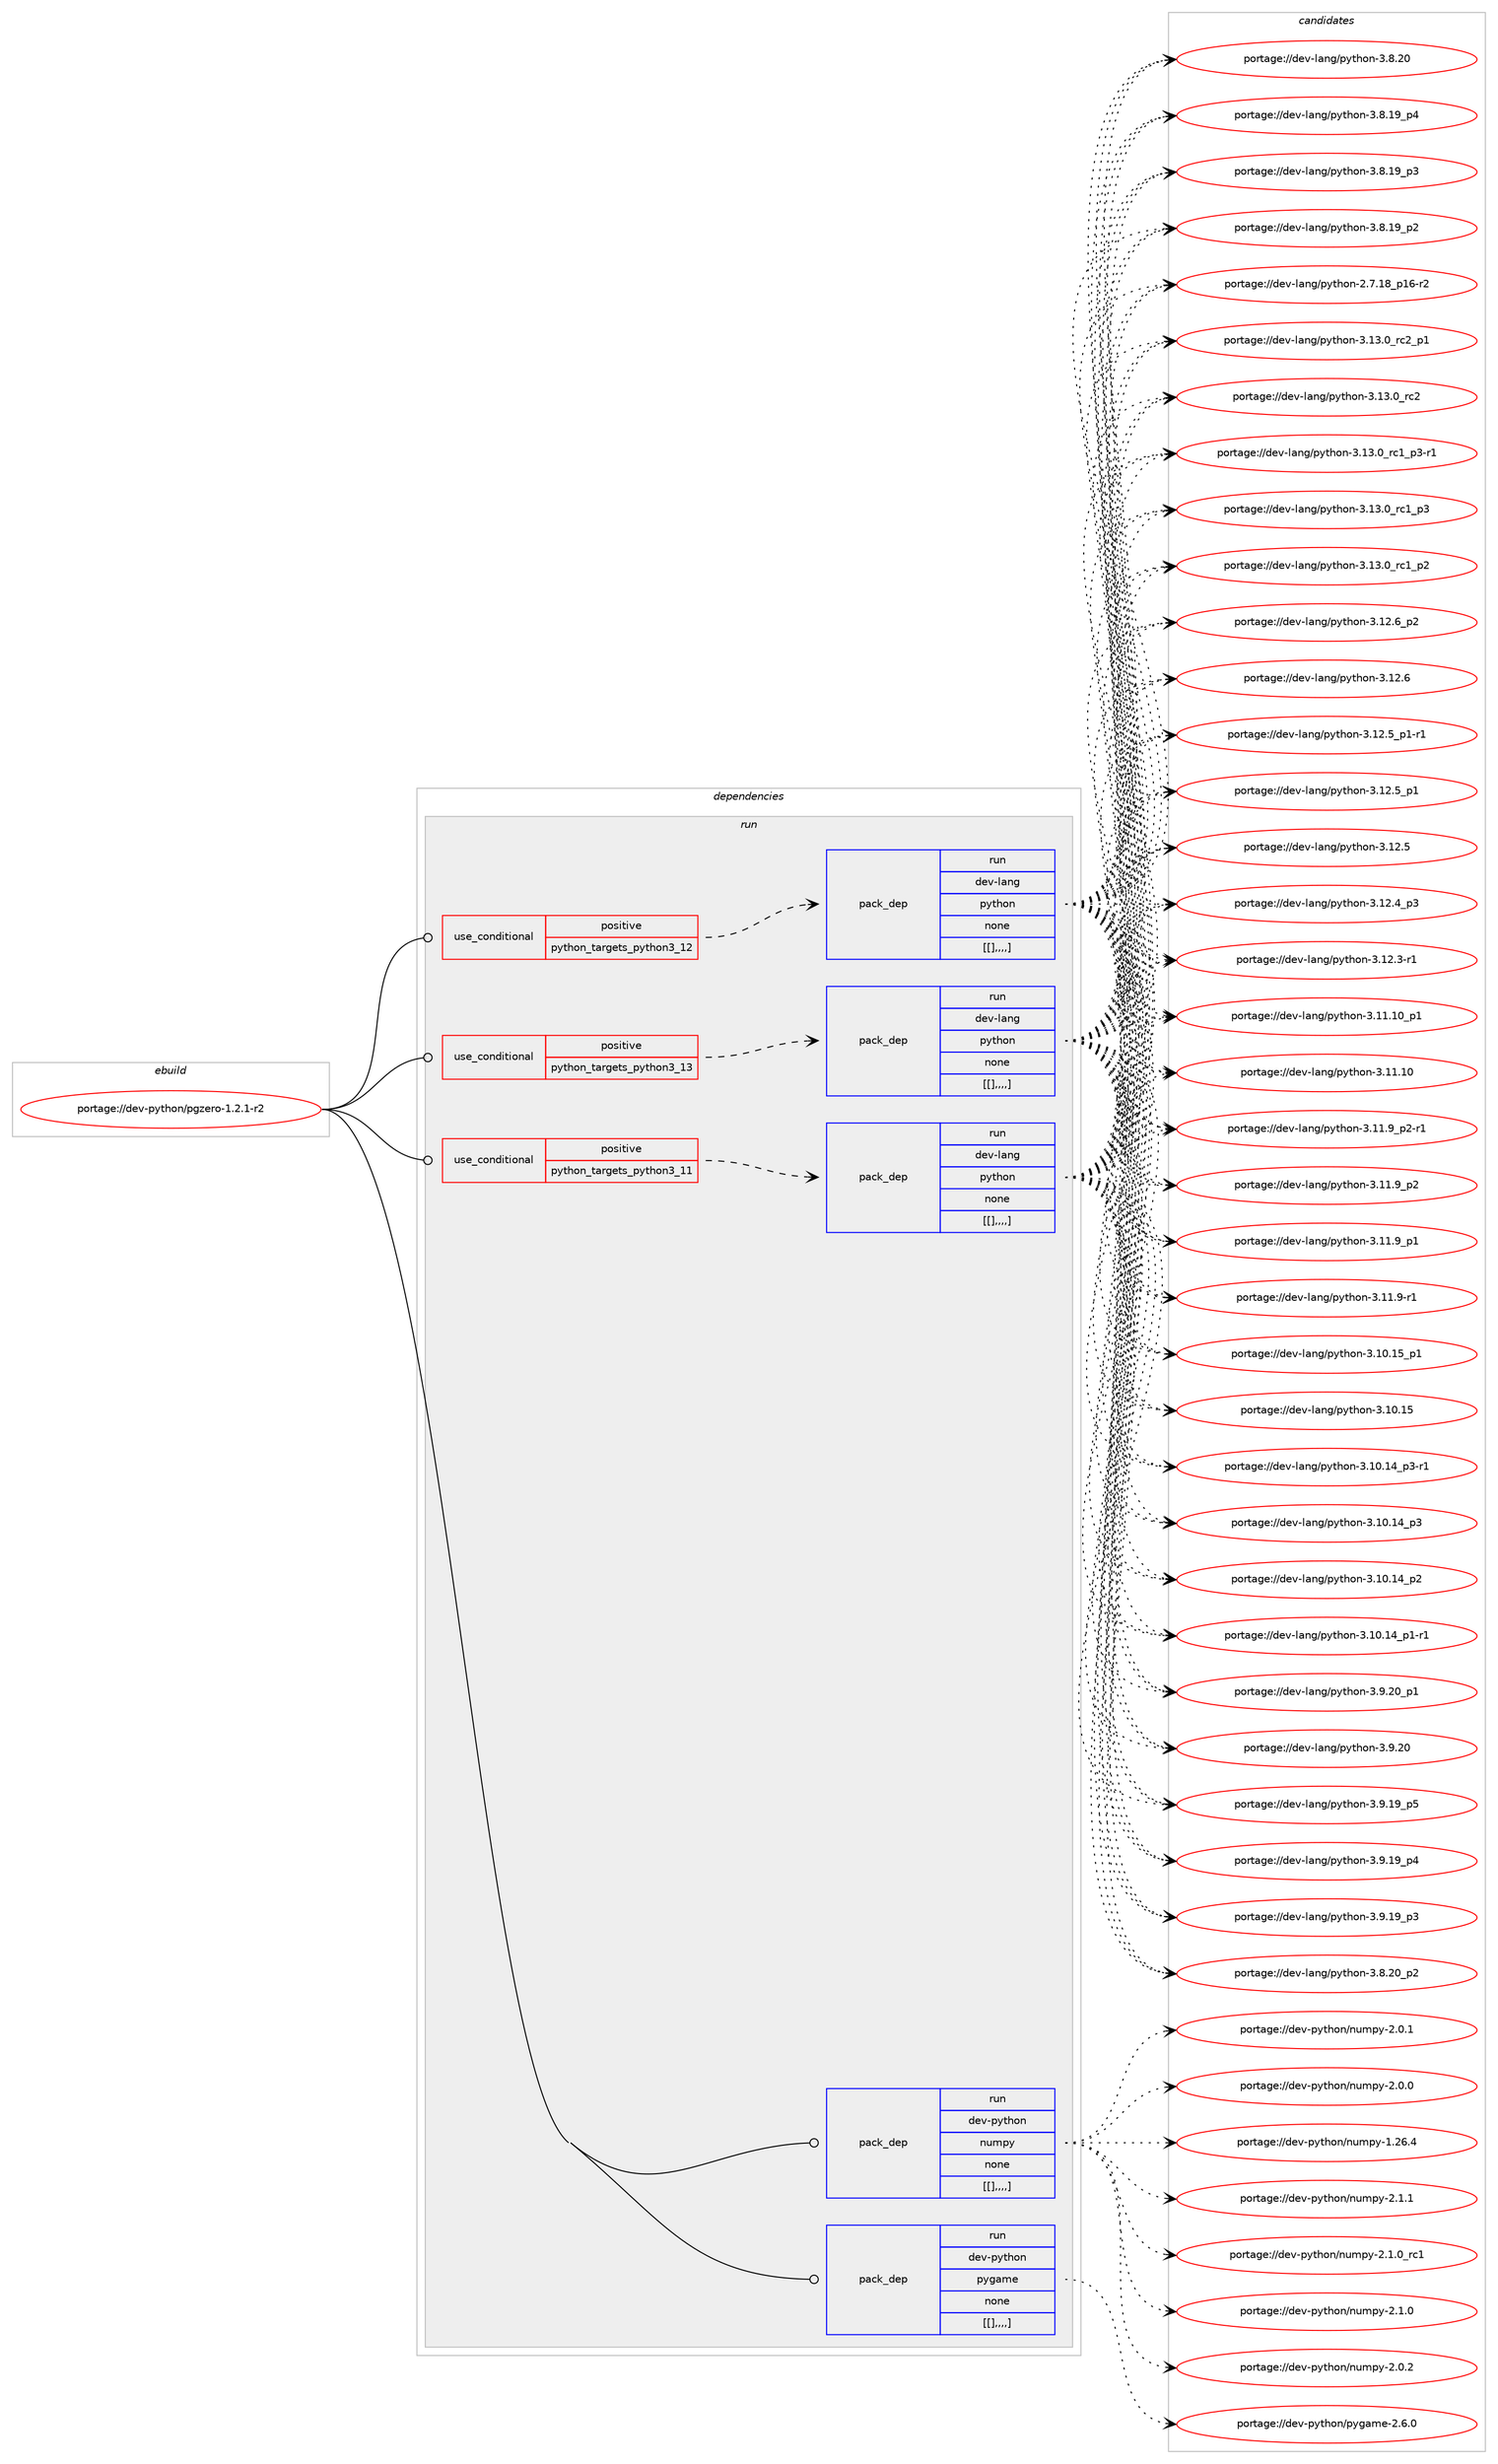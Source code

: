 digraph prolog {

# *************
# Graph options
# *************

newrank=true;
concentrate=true;
compound=true;
graph [rankdir=LR,fontname=Helvetica,fontsize=10,ranksep=1.5];#, ranksep=2.5, nodesep=0.2];
edge  [arrowhead=vee];
node  [fontname=Helvetica,fontsize=10];

# **********
# The ebuild
# **********

subgraph cluster_leftcol {
color=gray;
label=<<i>ebuild</i>>;
id [label="portage://dev-python/pgzero-1.2.1-r2", color=red, width=4, href="../dev-python/pgzero-1.2.1-r2.svg"];
}

# ****************
# The dependencies
# ****************

subgraph cluster_midcol {
color=gray;
label=<<i>dependencies</i>>;
subgraph cluster_compile {
fillcolor="#eeeeee";
style=filled;
label=<<i>compile</i>>;
}
subgraph cluster_compileandrun {
fillcolor="#eeeeee";
style=filled;
label=<<i>compile and run</i>>;
}
subgraph cluster_run {
fillcolor="#eeeeee";
style=filled;
label=<<i>run</i>>;
subgraph cond37170 {
dependency156237 [label=<<TABLE BORDER="0" CELLBORDER="1" CELLSPACING="0" CELLPADDING="4"><TR><TD ROWSPAN="3" CELLPADDING="10">use_conditional</TD></TR><TR><TD>positive</TD></TR><TR><TD>python_targets_python3_11</TD></TR></TABLE>>, shape=none, color=red];
subgraph pack117850 {
dependency156238 [label=<<TABLE BORDER="0" CELLBORDER="1" CELLSPACING="0" CELLPADDING="4" WIDTH="220"><TR><TD ROWSPAN="6" CELLPADDING="30">pack_dep</TD></TR><TR><TD WIDTH="110">run</TD></TR><TR><TD>dev-lang</TD></TR><TR><TD>python</TD></TR><TR><TD>none</TD></TR><TR><TD>[[],,,,]</TD></TR></TABLE>>, shape=none, color=blue];
}
dependency156237:e -> dependency156238:w [weight=20,style="dashed",arrowhead="vee"];
}
id:e -> dependency156237:w [weight=20,style="solid",arrowhead="odot"];
subgraph cond37171 {
dependency156239 [label=<<TABLE BORDER="0" CELLBORDER="1" CELLSPACING="0" CELLPADDING="4"><TR><TD ROWSPAN="3" CELLPADDING="10">use_conditional</TD></TR><TR><TD>positive</TD></TR><TR><TD>python_targets_python3_12</TD></TR></TABLE>>, shape=none, color=red];
subgraph pack117851 {
dependency156240 [label=<<TABLE BORDER="0" CELLBORDER="1" CELLSPACING="0" CELLPADDING="4" WIDTH="220"><TR><TD ROWSPAN="6" CELLPADDING="30">pack_dep</TD></TR><TR><TD WIDTH="110">run</TD></TR><TR><TD>dev-lang</TD></TR><TR><TD>python</TD></TR><TR><TD>none</TD></TR><TR><TD>[[],,,,]</TD></TR></TABLE>>, shape=none, color=blue];
}
dependency156239:e -> dependency156240:w [weight=20,style="dashed",arrowhead="vee"];
}
id:e -> dependency156239:w [weight=20,style="solid",arrowhead="odot"];
subgraph cond37172 {
dependency156241 [label=<<TABLE BORDER="0" CELLBORDER="1" CELLSPACING="0" CELLPADDING="4"><TR><TD ROWSPAN="3" CELLPADDING="10">use_conditional</TD></TR><TR><TD>positive</TD></TR><TR><TD>python_targets_python3_13</TD></TR></TABLE>>, shape=none, color=red];
subgraph pack117852 {
dependency156242 [label=<<TABLE BORDER="0" CELLBORDER="1" CELLSPACING="0" CELLPADDING="4" WIDTH="220"><TR><TD ROWSPAN="6" CELLPADDING="30">pack_dep</TD></TR><TR><TD WIDTH="110">run</TD></TR><TR><TD>dev-lang</TD></TR><TR><TD>python</TD></TR><TR><TD>none</TD></TR><TR><TD>[[],,,,]</TD></TR></TABLE>>, shape=none, color=blue];
}
dependency156241:e -> dependency156242:w [weight=20,style="dashed",arrowhead="vee"];
}
id:e -> dependency156241:w [weight=20,style="solid",arrowhead="odot"];
subgraph pack117853 {
dependency156243 [label=<<TABLE BORDER="0" CELLBORDER="1" CELLSPACING="0" CELLPADDING="4" WIDTH="220"><TR><TD ROWSPAN="6" CELLPADDING="30">pack_dep</TD></TR><TR><TD WIDTH="110">run</TD></TR><TR><TD>dev-python</TD></TR><TR><TD>numpy</TD></TR><TR><TD>none</TD></TR><TR><TD>[[],,,,]</TD></TR></TABLE>>, shape=none, color=blue];
}
id:e -> dependency156243:w [weight=20,style="solid",arrowhead="odot"];
subgraph pack117854 {
dependency156244 [label=<<TABLE BORDER="0" CELLBORDER="1" CELLSPACING="0" CELLPADDING="4" WIDTH="220"><TR><TD ROWSPAN="6" CELLPADDING="30">pack_dep</TD></TR><TR><TD WIDTH="110">run</TD></TR><TR><TD>dev-python</TD></TR><TR><TD>pygame</TD></TR><TR><TD>none</TD></TR><TR><TD>[[],,,,]</TD></TR></TABLE>>, shape=none, color=blue];
}
id:e -> dependency156244:w [weight=20,style="solid",arrowhead="odot"];
}
}

# **************
# The candidates
# **************

subgraph cluster_choices {
rank=same;
color=gray;
label=<<i>candidates</i>>;

subgraph choice117850 {
color=black;
nodesep=1;
choice100101118451089711010347112121116104111110455146495146489511499509511249 [label="portage://dev-lang/python-3.13.0_rc2_p1", color=red, width=4,href="../dev-lang/python-3.13.0_rc2_p1.svg"];
choice10010111845108971101034711212111610411111045514649514648951149950 [label="portage://dev-lang/python-3.13.0_rc2", color=red, width=4,href="../dev-lang/python-3.13.0_rc2.svg"];
choice1001011184510897110103471121211161041111104551464951464895114994995112514511449 [label="portage://dev-lang/python-3.13.0_rc1_p3-r1", color=red, width=4,href="../dev-lang/python-3.13.0_rc1_p3-r1.svg"];
choice100101118451089711010347112121116104111110455146495146489511499499511251 [label="portage://dev-lang/python-3.13.0_rc1_p3", color=red, width=4,href="../dev-lang/python-3.13.0_rc1_p3.svg"];
choice100101118451089711010347112121116104111110455146495146489511499499511250 [label="portage://dev-lang/python-3.13.0_rc1_p2", color=red, width=4,href="../dev-lang/python-3.13.0_rc1_p2.svg"];
choice100101118451089711010347112121116104111110455146495046549511250 [label="portage://dev-lang/python-3.12.6_p2", color=red, width=4,href="../dev-lang/python-3.12.6_p2.svg"];
choice10010111845108971101034711212111610411111045514649504654 [label="portage://dev-lang/python-3.12.6", color=red, width=4,href="../dev-lang/python-3.12.6.svg"];
choice1001011184510897110103471121211161041111104551464950465395112494511449 [label="portage://dev-lang/python-3.12.5_p1-r1", color=red, width=4,href="../dev-lang/python-3.12.5_p1-r1.svg"];
choice100101118451089711010347112121116104111110455146495046539511249 [label="portage://dev-lang/python-3.12.5_p1", color=red, width=4,href="../dev-lang/python-3.12.5_p1.svg"];
choice10010111845108971101034711212111610411111045514649504653 [label="portage://dev-lang/python-3.12.5", color=red, width=4,href="../dev-lang/python-3.12.5.svg"];
choice100101118451089711010347112121116104111110455146495046529511251 [label="portage://dev-lang/python-3.12.4_p3", color=red, width=4,href="../dev-lang/python-3.12.4_p3.svg"];
choice100101118451089711010347112121116104111110455146495046514511449 [label="portage://dev-lang/python-3.12.3-r1", color=red, width=4,href="../dev-lang/python-3.12.3-r1.svg"];
choice10010111845108971101034711212111610411111045514649494649489511249 [label="portage://dev-lang/python-3.11.10_p1", color=red, width=4,href="../dev-lang/python-3.11.10_p1.svg"];
choice1001011184510897110103471121211161041111104551464949464948 [label="portage://dev-lang/python-3.11.10", color=red, width=4,href="../dev-lang/python-3.11.10.svg"];
choice1001011184510897110103471121211161041111104551464949465795112504511449 [label="portage://dev-lang/python-3.11.9_p2-r1", color=red, width=4,href="../dev-lang/python-3.11.9_p2-r1.svg"];
choice100101118451089711010347112121116104111110455146494946579511250 [label="portage://dev-lang/python-3.11.9_p2", color=red, width=4,href="../dev-lang/python-3.11.9_p2.svg"];
choice100101118451089711010347112121116104111110455146494946579511249 [label="portage://dev-lang/python-3.11.9_p1", color=red, width=4,href="../dev-lang/python-3.11.9_p1.svg"];
choice100101118451089711010347112121116104111110455146494946574511449 [label="portage://dev-lang/python-3.11.9-r1", color=red, width=4,href="../dev-lang/python-3.11.9-r1.svg"];
choice10010111845108971101034711212111610411111045514649484649539511249 [label="portage://dev-lang/python-3.10.15_p1", color=red, width=4,href="../dev-lang/python-3.10.15_p1.svg"];
choice1001011184510897110103471121211161041111104551464948464953 [label="portage://dev-lang/python-3.10.15", color=red, width=4,href="../dev-lang/python-3.10.15.svg"];
choice100101118451089711010347112121116104111110455146494846495295112514511449 [label="portage://dev-lang/python-3.10.14_p3-r1", color=red, width=4,href="../dev-lang/python-3.10.14_p3-r1.svg"];
choice10010111845108971101034711212111610411111045514649484649529511251 [label="portage://dev-lang/python-3.10.14_p3", color=red, width=4,href="../dev-lang/python-3.10.14_p3.svg"];
choice10010111845108971101034711212111610411111045514649484649529511250 [label="portage://dev-lang/python-3.10.14_p2", color=red, width=4,href="../dev-lang/python-3.10.14_p2.svg"];
choice100101118451089711010347112121116104111110455146494846495295112494511449 [label="portage://dev-lang/python-3.10.14_p1-r1", color=red, width=4,href="../dev-lang/python-3.10.14_p1-r1.svg"];
choice100101118451089711010347112121116104111110455146574650489511249 [label="portage://dev-lang/python-3.9.20_p1", color=red, width=4,href="../dev-lang/python-3.9.20_p1.svg"];
choice10010111845108971101034711212111610411111045514657465048 [label="portage://dev-lang/python-3.9.20", color=red, width=4,href="../dev-lang/python-3.9.20.svg"];
choice100101118451089711010347112121116104111110455146574649579511253 [label="portage://dev-lang/python-3.9.19_p5", color=red, width=4,href="../dev-lang/python-3.9.19_p5.svg"];
choice100101118451089711010347112121116104111110455146574649579511252 [label="portage://dev-lang/python-3.9.19_p4", color=red, width=4,href="../dev-lang/python-3.9.19_p4.svg"];
choice100101118451089711010347112121116104111110455146574649579511251 [label="portage://dev-lang/python-3.9.19_p3", color=red, width=4,href="../dev-lang/python-3.9.19_p3.svg"];
choice100101118451089711010347112121116104111110455146564650489511250 [label="portage://dev-lang/python-3.8.20_p2", color=red, width=4,href="../dev-lang/python-3.8.20_p2.svg"];
choice10010111845108971101034711212111610411111045514656465048 [label="portage://dev-lang/python-3.8.20", color=red, width=4,href="../dev-lang/python-3.8.20.svg"];
choice100101118451089711010347112121116104111110455146564649579511252 [label="portage://dev-lang/python-3.8.19_p4", color=red, width=4,href="../dev-lang/python-3.8.19_p4.svg"];
choice100101118451089711010347112121116104111110455146564649579511251 [label="portage://dev-lang/python-3.8.19_p3", color=red, width=4,href="../dev-lang/python-3.8.19_p3.svg"];
choice100101118451089711010347112121116104111110455146564649579511250 [label="portage://dev-lang/python-3.8.19_p2", color=red, width=4,href="../dev-lang/python-3.8.19_p2.svg"];
choice100101118451089711010347112121116104111110455046554649569511249544511450 [label="portage://dev-lang/python-2.7.18_p16-r2", color=red, width=4,href="../dev-lang/python-2.7.18_p16-r2.svg"];
dependency156238:e -> choice100101118451089711010347112121116104111110455146495146489511499509511249:w [style=dotted,weight="100"];
dependency156238:e -> choice10010111845108971101034711212111610411111045514649514648951149950:w [style=dotted,weight="100"];
dependency156238:e -> choice1001011184510897110103471121211161041111104551464951464895114994995112514511449:w [style=dotted,weight="100"];
dependency156238:e -> choice100101118451089711010347112121116104111110455146495146489511499499511251:w [style=dotted,weight="100"];
dependency156238:e -> choice100101118451089711010347112121116104111110455146495146489511499499511250:w [style=dotted,weight="100"];
dependency156238:e -> choice100101118451089711010347112121116104111110455146495046549511250:w [style=dotted,weight="100"];
dependency156238:e -> choice10010111845108971101034711212111610411111045514649504654:w [style=dotted,weight="100"];
dependency156238:e -> choice1001011184510897110103471121211161041111104551464950465395112494511449:w [style=dotted,weight="100"];
dependency156238:e -> choice100101118451089711010347112121116104111110455146495046539511249:w [style=dotted,weight="100"];
dependency156238:e -> choice10010111845108971101034711212111610411111045514649504653:w [style=dotted,weight="100"];
dependency156238:e -> choice100101118451089711010347112121116104111110455146495046529511251:w [style=dotted,weight="100"];
dependency156238:e -> choice100101118451089711010347112121116104111110455146495046514511449:w [style=dotted,weight="100"];
dependency156238:e -> choice10010111845108971101034711212111610411111045514649494649489511249:w [style=dotted,weight="100"];
dependency156238:e -> choice1001011184510897110103471121211161041111104551464949464948:w [style=dotted,weight="100"];
dependency156238:e -> choice1001011184510897110103471121211161041111104551464949465795112504511449:w [style=dotted,weight="100"];
dependency156238:e -> choice100101118451089711010347112121116104111110455146494946579511250:w [style=dotted,weight="100"];
dependency156238:e -> choice100101118451089711010347112121116104111110455146494946579511249:w [style=dotted,weight="100"];
dependency156238:e -> choice100101118451089711010347112121116104111110455146494946574511449:w [style=dotted,weight="100"];
dependency156238:e -> choice10010111845108971101034711212111610411111045514649484649539511249:w [style=dotted,weight="100"];
dependency156238:e -> choice1001011184510897110103471121211161041111104551464948464953:w [style=dotted,weight="100"];
dependency156238:e -> choice100101118451089711010347112121116104111110455146494846495295112514511449:w [style=dotted,weight="100"];
dependency156238:e -> choice10010111845108971101034711212111610411111045514649484649529511251:w [style=dotted,weight="100"];
dependency156238:e -> choice10010111845108971101034711212111610411111045514649484649529511250:w [style=dotted,weight="100"];
dependency156238:e -> choice100101118451089711010347112121116104111110455146494846495295112494511449:w [style=dotted,weight="100"];
dependency156238:e -> choice100101118451089711010347112121116104111110455146574650489511249:w [style=dotted,weight="100"];
dependency156238:e -> choice10010111845108971101034711212111610411111045514657465048:w [style=dotted,weight="100"];
dependency156238:e -> choice100101118451089711010347112121116104111110455146574649579511253:w [style=dotted,weight="100"];
dependency156238:e -> choice100101118451089711010347112121116104111110455146574649579511252:w [style=dotted,weight="100"];
dependency156238:e -> choice100101118451089711010347112121116104111110455146574649579511251:w [style=dotted,weight="100"];
dependency156238:e -> choice100101118451089711010347112121116104111110455146564650489511250:w [style=dotted,weight="100"];
dependency156238:e -> choice10010111845108971101034711212111610411111045514656465048:w [style=dotted,weight="100"];
dependency156238:e -> choice100101118451089711010347112121116104111110455146564649579511252:w [style=dotted,weight="100"];
dependency156238:e -> choice100101118451089711010347112121116104111110455146564649579511251:w [style=dotted,weight="100"];
dependency156238:e -> choice100101118451089711010347112121116104111110455146564649579511250:w [style=dotted,weight="100"];
dependency156238:e -> choice100101118451089711010347112121116104111110455046554649569511249544511450:w [style=dotted,weight="100"];
}
subgraph choice117851 {
color=black;
nodesep=1;
choice100101118451089711010347112121116104111110455146495146489511499509511249 [label="portage://dev-lang/python-3.13.0_rc2_p1", color=red, width=4,href="../dev-lang/python-3.13.0_rc2_p1.svg"];
choice10010111845108971101034711212111610411111045514649514648951149950 [label="portage://dev-lang/python-3.13.0_rc2", color=red, width=4,href="../dev-lang/python-3.13.0_rc2.svg"];
choice1001011184510897110103471121211161041111104551464951464895114994995112514511449 [label="portage://dev-lang/python-3.13.0_rc1_p3-r1", color=red, width=4,href="../dev-lang/python-3.13.0_rc1_p3-r1.svg"];
choice100101118451089711010347112121116104111110455146495146489511499499511251 [label="portage://dev-lang/python-3.13.0_rc1_p3", color=red, width=4,href="../dev-lang/python-3.13.0_rc1_p3.svg"];
choice100101118451089711010347112121116104111110455146495146489511499499511250 [label="portage://dev-lang/python-3.13.0_rc1_p2", color=red, width=4,href="../dev-lang/python-3.13.0_rc1_p2.svg"];
choice100101118451089711010347112121116104111110455146495046549511250 [label="portage://dev-lang/python-3.12.6_p2", color=red, width=4,href="../dev-lang/python-3.12.6_p2.svg"];
choice10010111845108971101034711212111610411111045514649504654 [label="portage://dev-lang/python-3.12.6", color=red, width=4,href="../dev-lang/python-3.12.6.svg"];
choice1001011184510897110103471121211161041111104551464950465395112494511449 [label="portage://dev-lang/python-3.12.5_p1-r1", color=red, width=4,href="../dev-lang/python-3.12.5_p1-r1.svg"];
choice100101118451089711010347112121116104111110455146495046539511249 [label="portage://dev-lang/python-3.12.5_p1", color=red, width=4,href="../dev-lang/python-3.12.5_p1.svg"];
choice10010111845108971101034711212111610411111045514649504653 [label="portage://dev-lang/python-3.12.5", color=red, width=4,href="../dev-lang/python-3.12.5.svg"];
choice100101118451089711010347112121116104111110455146495046529511251 [label="portage://dev-lang/python-3.12.4_p3", color=red, width=4,href="../dev-lang/python-3.12.4_p3.svg"];
choice100101118451089711010347112121116104111110455146495046514511449 [label="portage://dev-lang/python-3.12.3-r1", color=red, width=4,href="../dev-lang/python-3.12.3-r1.svg"];
choice10010111845108971101034711212111610411111045514649494649489511249 [label="portage://dev-lang/python-3.11.10_p1", color=red, width=4,href="../dev-lang/python-3.11.10_p1.svg"];
choice1001011184510897110103471121211161041111104551464949464948 [label="portage://dev-lang/python-3.11.10", color=red, width=4,href="../dev-lang/python-3.11.10.svg"];
choice1001011184510897110103471121211161041111104551464949465795112504511449 [label="portage://dev-lang/python-3.11.9_p2-r1", color=red, width=4,href="../dev-lang/python-3.11.9_p2-r1.svg"];
choice100101118451089711010347112121116104111110455146494946579511250 [label="portage://dev-lang/python-3.11.9_p2", color=red, width=4,href="../dev-lang/python-3.11.9_p2.svg"];
choice100101118451089711010347112121116104111110455146494946579511249 [label="portage://dev-lang/python-3.11.9_p1", color=red, width=4,href="../dev-lang/python-3.11.9_p1.svg"];
choice100101118451089711010347112121116104111110455146494946574511449 [label="portage://dev-lang/python-3.11.9-r1", color=red, width=4,href="../dev-lang/python-3.11.9-r1.svg"];
choice10010111845108971101034711212111610411111045514649484649539511249 [label="portage://dev-lang/python-3.10.15_p1", color=red, width=4,href="../dev-lang/python-3.10.15_p1.svg"];
choice1001011184510897110103471121211161041111104551464948464953 [label="portage://dev-lang/python-3.10.15", color=red, width=4,href="../dev-lang/python-3.10.15.svg"];
choice100101118451089711010347112121116104111110455146494846495295112514511449 [label="portage://dev-lang/python-3.10.14_p3-r1", color=red, width=4,href="../dev-lang/python-3.10.14_p3-r1.svg"];
choice10010111845108971101034711212111610411111045514649484649529511251 [label="portage://dev-lang/python-3.10.14_p3", color=red, width=4,href="../dev-lang/python-3.10.14_p3.svg"];
choice10010111845108971101034711212111610411111045514649484649529511250 [label="portage://dev-lang/python-3.10.14_p2", color=red, width=4,href="../dev-lang/python-3.10.14_p2.svg"];
choice100101118451089711010347112121116104111110455146494846495295112494511449 [label="portage://dev-lang/python-3.10.14_p1-r1", color=red, width=4,href="../dev-lang/python-3.10.14_p1-r1.svg"];
choice100101118451089711010347112121116104111110455146574650489511249 [label="portage://dev-lang/python-3.9.20_p1", color=red, width=4,href="../dev-lang/python-3.9.20_p1.svg"];
choice10010111845108971101034711212111610411111045514657465048 [label="portage://dev-lang/python-3.9.20", color=red, width=4,href="../dev-lang/python-3.9.20.svg"];
choice100101118451089711010347112121116104111110455146574649579511253 [label="portage://dev-lang/python-3.9.19_p5", color=red, width=4,href="../dev-lang/python-3.9.19_p5.svg"];
choice100101118451089711010347112121116104111110455146574649579511252 [label="portage://dev-lang/python-3.9.19_p4", color=red, width=4,href="../dev-lang/python-3.9.19_p4.svg"];
choice100101118451089711010347112121116104111110455146574649579511251 [label="portage://dev-lang/python-3.9.19_p3", color=red, width=4,href="../dev-lang/python-3.9.19_p3.svg"];
choice100101118451089711010347112121116104111110455146564650489511250 [label="portage://dev-lang/python-3.8.20_p2", color=red, width=4,href="../dev-lang/python-3.8.20_p2.svg"];
choice10010111845108971101034711212111610411111045514656465048 [label="portage://dev-lang/python-3.8.20", color=red, width=4,href="../dev-lang/python-3.8.20.svg"];
choice100101118451089711010347112121116104111110455146564649579511252 [label="portage://dev-lang/python-3.8.19_p4", color=red, width=4,href="../dev-lang/python-3.8.19_p4.svg"];
choice100101118451089711010347112121116104111110455146564649579511251 [label="portage://dev-lang/python-3.8.19_p3", color=red, width=4,href="../dev-lang/python-3.8.19_p3.svg"];
choice100101118451089711010347112121116104111110455146564649579511250 [label="portage://dev-lang/python-3.8.19_p2", color=red, width=4,href="../dev-lang/python-3.8.19_p2.svg"];
choice100101118451089711010347112121116104111110455046554649569511249544511450 [label="portage://dev-lang/python-2.7.18_p16-r2", color=red, width=4,href="../dev-lang/python-2.7.18_p16-r2.svg"];
dependency156240:e -> choice100101118451089711010347112121116104111110455146495146489511499509511249:w [style=dotted,weight="100"];
dependency156240:e -> choice10010111845108971101034711212111610411111045514649514648951149950:w [style=dotted,weight="100"];
dependency156240:e -> choice1001011184510897110103471121211161041111104551464951464895114994995112514511449:w [style=dotted,weight="100"];
dependency156240:e -> choice100101118451089711010347112121116104111110455146495146489511499499511251:w [style=dotted,weight="100"];
dependency156240:e -> choice100101118451089711010347112121116104111110455146495146489511499499511250:w [style=dotted,weight="100"];
dependency156240:e -> choice100101118451089711010347112121116104111110455146495046549511250:w [style=dotted,weight="100"];
dependency156240:e -> choice10010111845108971101034711212111610411111045514649504654:w [style=dotted,weight="100"];
dependency156240:e -> choice1001011184510897110103471121211161041111104551464950465395112494511449:w [style=dotted,weight="100"];
dependency156240:e -> choice100101118451089711010347112121116104111110455146495046539511249:w [style=dotted,weight="100"];
dependency156240:e -> choice10010111845108971101034711212111610411111045514649504653:w [style=dotted,weight="100"];
dependency156240:e -> choice100101118451089711010347112121116104111110455146495046529511251:w [style=dotted,weight="100"];
dependency156240:e -> choice100101118451089711010347112121116104111110455146495046514511449:w [style=dotted,weight="100"];
dependency156240:e -> choice10010111845108971101034711212111610411111045514649494649489511249:w [style=dotted,weight="100"];
dependency156240:e -> choice1001011184510897110103471121211161041111104551464949464948:w [style=dotted,weight="100"];
dependency156240:e -> choice1001011184510897110103471121211161041111104551464949465795112504511449:w [style=dotted,weight="100"];
dependency156240:e -> choice100101118451089711010347112121116104111110455146494946579511250:w [style=dotted,weight="100"];
dependency156240:e -> choice100101118451089711010347112121116104111110455146494946579511249:w [style=dotted,weight="100"];
dependency156240:e -> choice100101118451089711010347112121116104111110455146494946574511449:w [style=dotted,weight="100"];
dependency156240:e -> choice10010111845108971101034711212111610411111045514649484649539511249:w [style=dotted,weight="100"];
dependency156240:e -> choice1001011184510897110103471121211161041111104551464948464953:w [style=dotted,weight="100"];
dependency156240:e -> choice100101118451089711010347112121116104111110455146494846495295112514511449:w [style=dotted,weight="100"];
dependency156240:e -> choice10010111845108971101034711212111610411111045514649484649529511251:w [style=dotted,weight="100"];
dependency156240:e -> choice10010111845108971101034711212111610411111045514649484649529511250:w [style=dotted,weight="100"];
dependency156240:e -> choice100101118451089711010347112121116104111110455146494846495295112494511449:w [style=dotted,weight="100"];
dependency156240:e -> choice100101118451089711010347112121116104111110455146574650489511249:w [style=dotted,weight="100"];
dependency156240:e -> choice10010111845108971101034711212111610411111045514657465048:w [style=dotted,weight="100"];
dependency156240:e -> choice100101118451089711010347112121116104111110455146574649579511253:w [style=dotted,weight="100"];
dependency156240:e -> choice100101118451089711010347112121116104111110455146574649579511252:w [style=dotted,weight="100"];
dependency156240:e -> choice100101118451089711010347112121116104111110455146574649579511251:w [style=dotted,weight="100"];
dependency156240:e -> choice100101118451089711010347112121116104111110455146564650489511250:w [style=dotted,weight="100"];
dependency156240:e -> choice10010111845108971101034711212111610411111045514656465048:w [style=dotted,weight="100"];
dependency156240:e -> choice100101118451089711010347112121116104111110455146564649579511252:w [style=dotted,weight="100"];
dependency156240:e -> choice100101118451089711010347112121116104111110455146564649579511251:w [style=dotted,weight="100"];
dependency156240:e -> choice100101118451089711010347112121116104111110455146564649579511250:w [style=dotted,weight="100"];
dependency156240:e -> choice100101118451089711010347112121116104111110455046554649569511249544511450:w [style=dotted,weight="100"];
}
subgraph choice117852 {
color=black;
nodesep=1;
choice100101118451089711010347112121116104111110455146495146489511499509511249 [label="portage://dev-lang/python-3.13.0_rc2_p1", color=red, width=4,href="../dev-lang/python-3.13.0_rc2_p1.svg"];
choice10010111845108971101034711212111610411111045514649514648951149950 [label="portage://dev-lang/python-3.13.0_rc2", color=red, width=4,href="../dev-lang/python-3.13.0_rc2.svg"];
choice1001011184510897110103471121211161041111104551464951464895114994995112514511449 [label="portage://dev-lang/python-3.13.0_rc1_p3-r1", color=red, width=4,href="../dev-lang/python-3.13.0_rc1_p3-r1.svg"];
choice100101118451089711010347112121116104111110455146495146489511499499511251 [label="portage://dev-lang/python-3.13.0_rc1_p3", color=red, width=4,href="../dev-lang/python-3.13.0_rc1_p3.svg"];
choice100101118451089711010347112121116104111110455146495146489511499499511250 [label="portage://dev-lang/python-3.13.0_rc1_p2", color=red, width=4,href="../dev-lang/python-3.13.0_rc1_p2.svg"];
choice100101118451089711010347112121116104111110455146495046549511250 [label="portage://dev-lang/python-3.12.6_p2", color=red, width=4,href="../dev-lang/python-3.12.6_p2.svg"];
choice10010111845108971101034711212111610411111045514649504654 [label="portage://dev-lang/python-3.12.6", color=red, width=4,href="../dev-lang/python-3.12.6.svg"];
choice1001011184510897110103471121211161041111104551464950465395112494511449 [label="portage://dev-lang/python-3.12.5_p1-r1", color=red, width=4,href="../dev-lang/python-3.12.5_p1-r1.svg"];
choice100101118451089711010347112121116104111110455146495046539511249 [label="portage://dev-lang/python-3.12.5_p1", color=red, width=4,href="../dev-lang/python-3.12.5_p1.svg"];
choice10010111845108971101034711212111610411111045514649504653 [label="portage://dev-lang/python-3.12.5", color=red, width=4,href="../dev-lang/python-3.12.5.svg"];
choice100101118451089711010347112121116104111110455146495046529511251 [label="portage://dev-lang/python-3.12.4_p3", color=red, width=4,href="../dev-lang/python-3.12.4_p3.svg"];
choice100101118451089711010347112121116104111110455146495046514511449 [label="portage://dev-lang/python-3.12.3-r1", color=red, width=4,href="../dev-lang/python-3.12.3-r1.svg"];
choice10010111845108971101034711212111610411111045514649494649489511249 [label="portage://dev-lang/python-3.11.10_p1", color=red, width=4,href="../dev-lang/python-3.11.10_p1.svg"];
choice1001011184510897110103471121211161041111104551464949464948 [label="portage://dev-lang/python-3.11.10", color=red, width=4,href="../dev-lang/python-3.11.10.svg"];
choice1001011184510897110103471121211161041111104551464949465795112504511449 [label="portage://dev-lang/python-3.11.9_p2-r1", color=red, width=4,href="../dev-lang/python-3.11.9_p2-r1.svg"];
choice100101118451089711010347112121116104111110455146494946579511250 [label="portage://dev-lang/python-3.11.9_p2", color=red, width=4,href="../dev-lang/python-3.11.9_p2.svg"];
choice100101118451089711010347112121116104111110455146494946579511249 [label="portage://dev-lang/python-3.11.9_p1", color=red, width=4,href="../dev-lang/python-3.11.9_p1.svg"];
choice100101118451089711010347112121116104111110455146494946574511449 [label="portage://dev-lang/python-3.11.9-r1", color=red, width=4,href="../dev-lang/python-3.11.9-r1.svg"];
choice10010111845108971101034711212111610411111045514649484649539511249 [label="portage://dev-lang/python-3.10.15_p1", color=red, width=4,href="../dev-lang/python-3.10.15_p1.svg"];
choice1001011184510897110103471121211161041111104551464948464953 [label="portage://dev-lang/python-3.10.15", color=red, width=4,href="../dev-lang/python-3.10.15.svg"];
choice100101118451089711010347112121116104111110455146494846495295112514511449 [label="portage://dev-lang/python-3.10.14_p3-r1", color=red, width=4,href="../dev-lang/python-3.10.14_p3-r1.svg"];
choice10010111845108971101034711212111610411111045514649484649529511251 [label="portage://dev-lang/python-3.10.14_p3", color=red, width=4,href="../dev-lang/python-3.10.14_p3.svg"];
choice10010111845108971101034711212111610411111045514649484649529511250 [label="portage://dev-lang/python-3.10.14_p2", color=red, width=4,href="../dev-lang/python-3.10.14_p2.svg"];
choice100101118451089711010347112121116104111110455146494846495295112494511449 [label="portage://dev-lang/python-3.10.14_p1-r1", color=red, width=4,href="../dev-lang/python-3.10.14_p1-r1.svg"];
choice100101118451089711010347112121116104111110455146574650489511249 [label="portage://dev-lang/python-3.9.20_p1", color=red, width=4,href="../dev-lang/python-3.9.20_p1.svg"];
choice10010111845108971101034711212111610411111045514657465048 [label="portage://dev-lang/python-3.9.20", color=red, width=4,href="../dev-lang/python-3.9.20.svg"];
choice100101118451089711010347112121116104111110455146574649579511253 [label="portage://dev-lang/python-3.9.19_p5", color=red, width=4,href="../dev-lang/python-3.9.19_p5.svg"];
choice100101118451089711010347112121116104111110455146574649579511252 [label="portage://dev-lang/python-3.9.19_p4", color=red, width=4,href="../dev-lang/python-3.9.19_p4.svg"];
choice100101118451089711010347112121116104111110455146574649579511251 [label="portage://dev-lang/python-3.9.19_p3", color=red, width=4,href="../dev-lang/python-3.9.19_p3.svg"];
choice100101118451089711010347112121116104111110455146564650489511250 [label="portage://dev-lang/python-3.8.20_p2", color=red, width=4,href="../dev-lang/python-3.8.20_p2.svg"];
choice10010111845108971101034711212111610411111045514656465048 [label="portage://dev-lang/python-3.8.20", color=red, width=4,href="../dev-lang/python-3.8.20.svg"];
choice100101118451089711010347112121116104111110455146564649579511252 [label="portage://dev-lang/python-3.8.19_p4", color=red, width=4,href="../dev-lang/python-3.8.19_p4.svg"];
choice100101118451089711010347112121116104111110455146564649579511251 [label="portage://dev-lang/python-3.8.19_p3", color=red, width=4,href="../dev-lang/python-3.8.19_p3.svg"];
choice100101118451089711010347112121116104111110455146564649579511250 [label="portage://dev-lang/python-3.8.19_p2", color=red, width=4,href="../dev-lang/python-3.8.19_p2.svg"];
choice100101118451089711010347112121116104111110455046554649569511249544511450 [label="portage://dev-lang/python-2.7.18_p16-r2", color=red, width=4,href="../dev-lang/python-2.7.18_p16-r2.svg"];
dependency156242:e -> choice100101118451089711010347112121116104111110455146495146489511499509511249:w [style=dotted,weight="100"];
dependency156242:e -> choice10010111845108971101034711212111610411111045514649514648951149950:w [style=dotted,weight="100"];
dependency156242:e -> choice1001011184510897110103471121211161041111104551464951464895114994995112514511449:w [style=dotted,weight="100"];
dependency156242:e -> choice100101118451089711010347112121116104111110455146495146489511499499511251:w [style=dotted,weight="100"];
dependency156242:e -> choice100101118451089711010347112121116104111110455146495146489511499499511250:w [style=dotted,weight="100"];
dependency156242:e -> choice100101118451089711010347112121116104111110455146495046549511250:w [style=dotted,weight="100"];
dependency156242:e -> choice10010111845108971101034711212111610411111045514649504654:w [style=dotted,weight="100"];
dependency156242:e -> choice1001011184510897110103471121211161041111104551464950465395112494511449:w [style=dotted,weight="100"];
dependency156242:e -> choice100101118451089711010347112121116104111110455146495046539511249:w [style=dotted,weight="100"];
dependency156242:e -> choice10010111845108971101034711212111610411111045514649504653:w [style=dotted,weight="100"];
dependency156242:e -> choice100101118451089711010347112121116104111110455146495046529511251:w [style=dotted,weight="100"];
dependency156242:e -> choice100101118451089711010347112121116104111110455146495046514511449:w [style=dotted,weight="100"];
dependency156242:e -> choice10010111845108971101034711212111610411111045514649494649489511249:w [style=dotted,weight="100"];
dependency156242:e -> choice1001011184510897110103471121211161041111104551464949464948:w [style=dotted,weight="100"];
dependency156242:e -> choice1001011184510897110103471121211161041111104551464949465795112504511449:w [style=dotted,weight="100"];
dependency156242:e -> choice100101118451089711010347112121116104111110455146494946579511250:w [style=dotted,weight="100"];
dependency156242:e -> choice100101118451089711010347112121116104111110455146494946579511249:w [style=dotted,weight="100"];
dependency156242:e -> choice100101118451089711010347112121116104111110455146494946574511449:w [style=dotted,weight="100"];
dependency156242:e -> choice10010111845108971101034711212111610411111045514649484649539511249:w [style=dotted,weight="100"];
dependency156242:e -> choice1001011184510897110103471121211161041111104551464948464953:w [style=dotted,weight="100"];
dependency156242:e -> choice100101118451089711010347112121116104111110455146494846495295112514511449:w [style=dotted,weight="100"];
dependency156242:e -> choice10010111845108971101034711212111610411111045514649484649529511251:w [style=dotted,weight="100"];
dependency156242:e -> choice10010111845108971101034711212111610411111045514649484649529511250:w [style=dotted,weight="100"];
dependency156242:e -> choice100101118451089711010347112121116104111110455146494846495295112494511449:w [style=dotted,weight="100"];
dependency156242:e -> choice100101118451089711010347112121116104111110455146574650489511249:w [style=dotted,weight="100"];
dependency156242:e -> choice10010111845108971101034711212111610411111045514657465048:w [style=dotted,weight="100"];
dependency156242:e -> choice100101118451089711010347112121116104111110455146574649579511253:w [style=dotted,weight="100"];
dependency156242:e -> choice100101118451089711010347112121116104111110455146574649579511252:w [style=dotted,weight="100"];
dependency156242:e -> choice100101118451089711010347112121116104111110455146574649579511251:w [style=dotted,weight="100"];
dependency156242:e -> choice100101118451089711010347112121116104111110455146564650489511250:w [style=dotted,weight="100"];
dependency156242:e -> choice10010111845108971101034711212111610411111045514656465048:w [style=dotted,weight="100"];
dependency156242:e -> choice100101118451089711010347112121116104111110455146564649579511252:w [style=dotted,weight="100"];
dependency156242:e -> choice100101118451089711010347112121116104111110455146564649579511251:w [style=dotted,weight="100"];
dependency156242:e -> choice100101118451089711010347112121116104111110455146564649579511250:w [style=dotted,weight="100"];
dependency156242:e -> choice100101118451089711010347112121116104111110455046554649569511249544511450:w [style=dotted,weight="100"];
}
subgraph choice117853 {
color=black;
nodesep=1;
choice1001011184511212111610411111047110117109112121455046494649 [label="portage://dev-python/numpy-2.1.1", color=red, width=4,href="../dev-python/numpy-2.1.1.svg"];
choice1001011184511212111610411111047110117109112121455046494648951149949 [label="portage://dev-python/numpy-2.1.0_rc1", color=red, width=4,href="../dev-python/numpy-2.1.0_rc1.svg"];
choice1001011184511212111610411111047110117109112121455046494648 [label="portage://dev-python/numpy-2.1.0", color=red, width=4,href="../dev-python/numpy-2.1.0.svg"];
choice1001011184511212111610411111047110117109112121455046484650 [label="portage://dev-python/numpy-2.0.2", color=red, width=4,href="../dev-python/numpy-2.0.2.svg"];
choice1001011184511212111610411111047110117109112121455046484649 [label="portage://dev-python/numpy-2.0.1", color=red, width=4,href="../dev-python/numpy-2.0.1.svg"];
choice1001011184511212111610411111047110117109112121455046484648 [label="portage://dev-python/numpy-2.0.0", color=red, width=4,href="../dev-python/numpy-2.0.0.svg"];
choice100101118451121211161041111104711011710911212145494650544652 [label="portage://dev-python/numpy-1.26.4", color=red, width=4,href="../dev-python/numpy-1.26.4.svg"];
dependency156243:e -> choice1001011184511212111610411111047110117109112121455046494649:w [style=dotted,weight="100"];
dependency156243:e -> choice1001011184511212111610411111047110117109112121455046494648951149949:w [style=dotted,weight="100"];
dependency156243:e -> choice1001011184511212111610411111047110117109112121455046494648:w [style=dotted,weight="100"];
dependency156243:e -> choice1001011184511212111610411111047110117109112121455046484650:w [style=dotted,weight="100"];
dependency156243:e -> choice1001011184511212111610411111047110117109112121455046484649:w [style=dotted,weight="100"];
dependency156243:e -> choice1001011184511212111610411111047110117109112121455046484648:w [style=dotted,weight="100"];
dependency156243:e -> choice100101118451121211161041111104711011710911212145494650544652:w [style=dotted,weight="100"];
}
subgraph choice117854 {
color=black;
nodesep=1;
choice100101118451121211161041111104711212110397109101455046544648 [label="portage://dev-python/pygame-2.6.0", color=red, width=4,href="../dev-python/pygame-2.6.0.svg"];
dependency156244:e -> choice100101118451121211161041111104711212110397109101455046544648:w [style=dotted,weight="100"];
}
}

}
